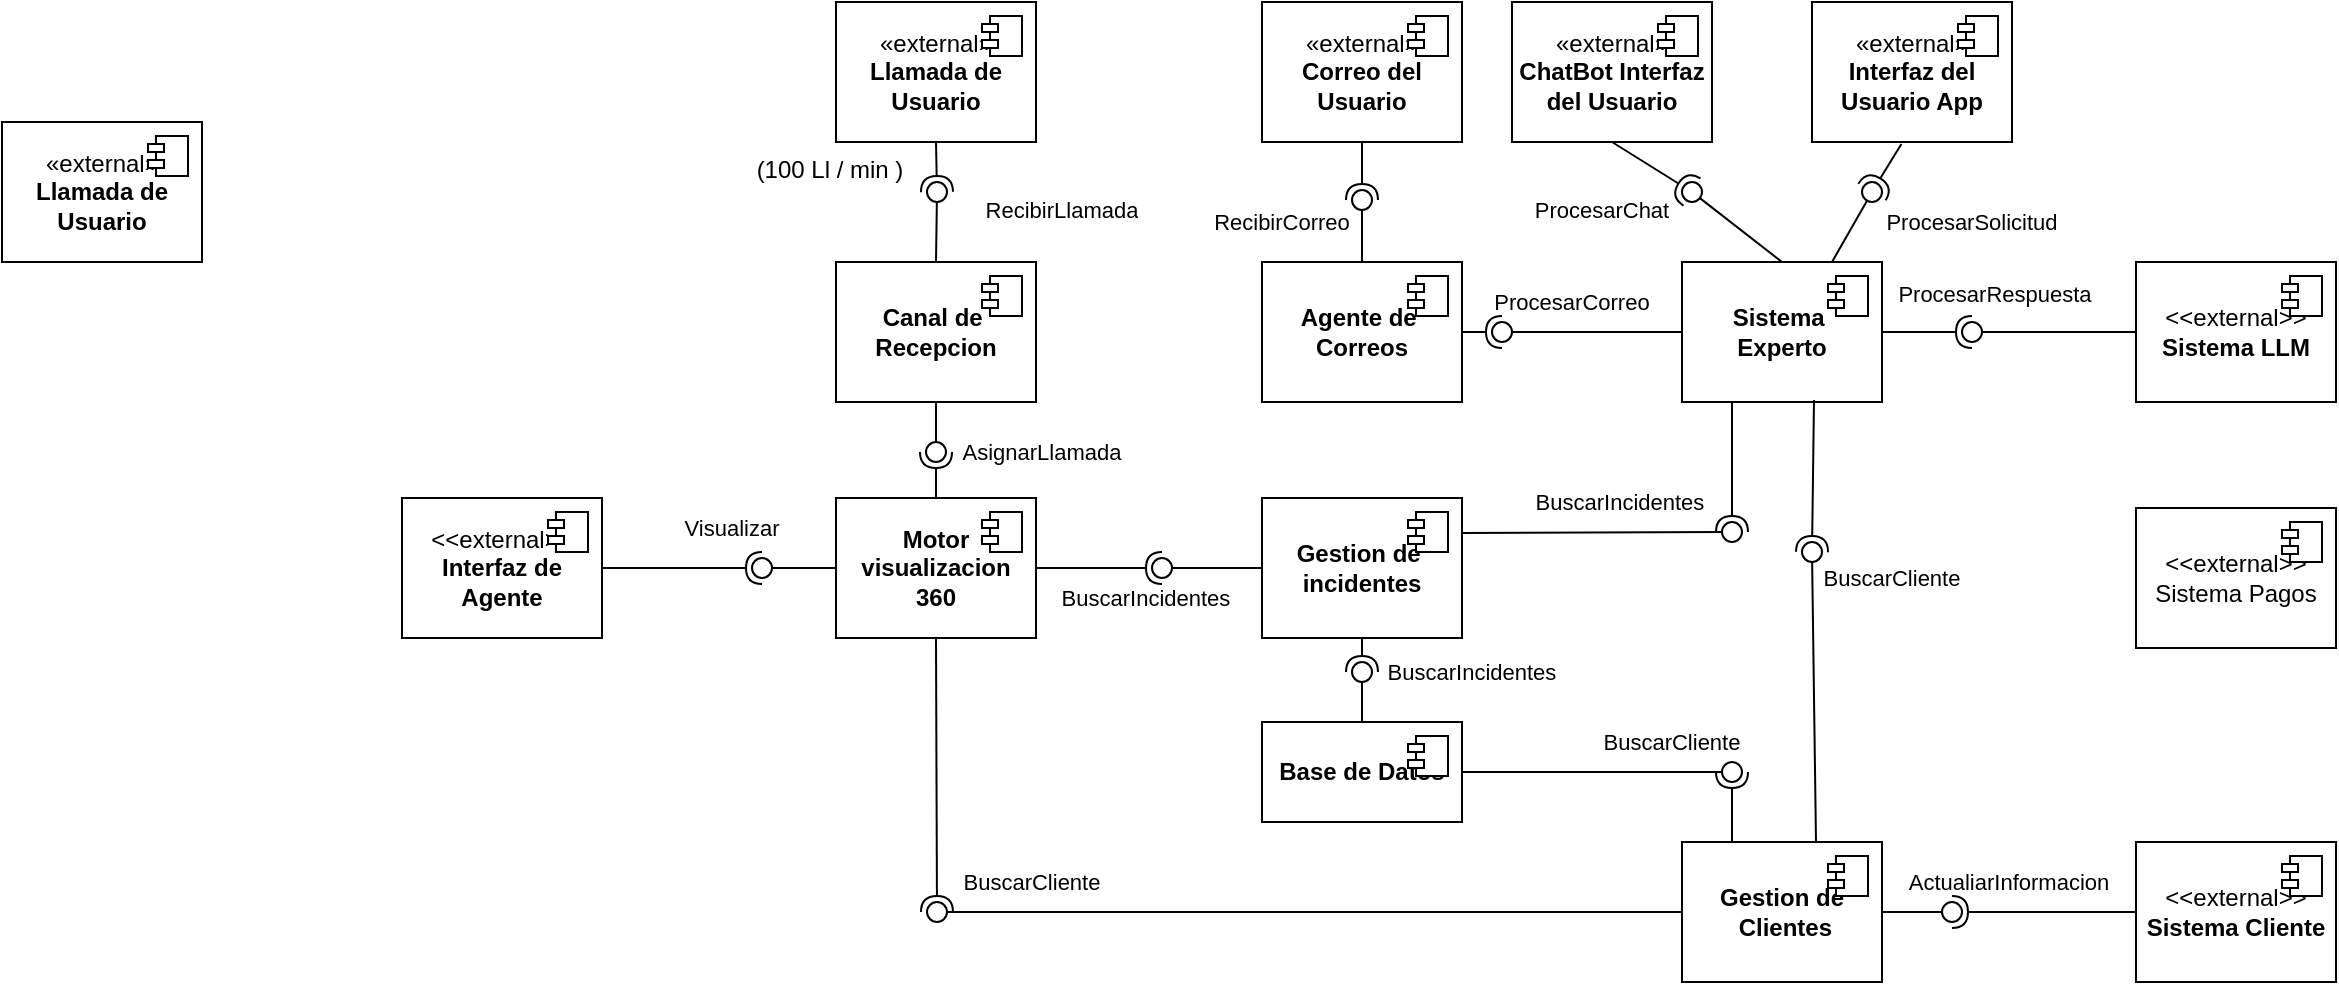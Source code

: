 <mxfile version="24.7.8">
  <diagram name="Página-1" id="badeSgl3rarpciUWfAk7">
    <mxGraphModel dx="1707" dy="452" grid="1" gridSize="10" guides="1" tooltips="1" connect="1" arrows="1" fold="1" page="1" pageScale="1" pageWidth="827" pageHeight="1169" math="0" shadow="0">
      <root>
        <mxCell id="0" />
        <mxCell id="1" parent="0" />
        <mxCell id="oYlXpJVkNZ7Khja5sfW1-6" value="" style="rounded=0;orthogonalLoop=1;jettySize=auto;html=1;endArrow=halfCircle;endFill=0;endSize=6;strokeWidth=1;sketch=0;exitX=0.5;exitY=1;exitDx=0;exitDy=0;entryX=-0.2;entryY=0.8;entryDx=0;entryDy=0;entryPerimeter=0;" parent="1" source="oYlXpJVkNZ7Khja5sfW1-13" target="oYlXpJVkNZ7Khja5sfW1-8" edge="1">
          <mxGeometry relative="1" as="geometry">
            <mxPoint x="490" y="154.99" as="sourcePoint" />
            <mxPoint x="120" y="130" as="targetPoint" />
          </mxGeometry>
        </mxCell>
        <mxCell id="oYlXpJVkNZ7Khja5sfW1-7" value="" style="rounded=0;orthogonalLoop=1;jettySize=auto;html=1;endArrow=oval;endFill=0;sketch=0;sourcePerimeterSpacing=0;targetPerimeterSpacing=0;endSize=10;exitX=0.5;exitY=0;exitDx=0;exitDy=0;" parent="1" source="oYlXpJVkNZ7Khja5sfW1-21" target="oYlXpJVkNZ7Khja5sfW1-8" edge="1">
          <mxGeometry relative="1" as="geometry">
            <mxPoint x="346" y="154.99" as="sourcePoint" />
          </mxGeometry>
        </mxCell>
        <mxCell id="oYlXpJVkNZ7Khja5sfW1-8" value="" style="ellipse;whiteSpace=wrap;html=1;align=center;aspect=fixed;fillColor=none;strokeColor=none;resizable=0;perimeter=centerPerimeter;rotatable=0;allowArrows=0;points=[];outlineConnect=1;" parent="1" vertex="1">
          <mxGeometry x="122.5" y="120" width="10" height="10" as="geometry" />
        </mxCell>
        <mxCell id="oYlXpJVkNZ7Khja5sfW1-13" value="«external»&lt;br&gt;&lt;b&gt;Llamada de Usuario&lt;/b&gt;" style="html=1;dropTarget=0;whiteSpace=wrap;" parent="1" vertex="1">
          <mxGeometry x="77" y="30" width="100" height="70" as="geometry" />
        </mxCell>
        <mxCell id="oYlXpJVkNZ7Khja5sfW1-14" value="" style="shape=module;jettyWidth=8;jettyHeight=4;" parent="oYlXpJVkNZ7Khja5sfW1-13" vertex="1">
          <mxGeometry x="1" width="20" height="20" relative="1" as="geometry">
            <mxPoint x="-27" y="7" as="offset" />
          </mxGeometry>
        </mxCell>
        <mxCell id="oYlXpJVkNZ7Khja5sfW1-15" value="«external»&lt;br&gt;&lt;b&gt;Correo del Usuario&lt;/b&gt;" style="html=1;dropTarget=0;whiteSpace=wrap;" parent="1" vertex="1">
          <mxGeometry x="290" y="30" width="100" height="70" as="geometry" />
        </mxCell>
        <mxCell id="oYlXpJVkNZ7Khja5sfW1-16" value="" style="shape=module;jettyWidth=8;jettyHeight=4;" parent="oYlXpJVkNZ7Khja5sfW1-15" vertex="1">
          <mxGeometry x="1" width="20" height="20" relative="1" as="geometry">
            <mxPoint x="-27" y="7" as="offset" />
          </mxGeometry>
        </mxCell>
        <mxCell id="oYlXpJVkNZ7Khja5sfW1-17" value="«external»&lt;br&gt;&lt;b&gt;ChatBot Interfaz del Usuario&lt;/b&gt;" style="html=1;dropTarget=0;whiteSpace=wrap;" parent="1" vertex="1">
          <mxGeometry x="415" y="30" width="100" height="70" as="geometry" />
        </mxCell>
        <mxCell id="oYlXpJVkNZ7Khja5sfW1-18" value="" style="shape=module;jettyWidth=8;jettyHeight=4;" parent="oYlXpJVkNZ7Khja5sfW1-17" vertex="1">
          <mxGeometry x="1" width="20" height="20" relative="1" as="geometry">
            <mxPoint x="-27" y="7" as="offset" />
          </mxGeometry>
        </mxCell>
        <mxCell id="oYlXpJVkNZ7Khja5sfW1-19" value="«external»&lt;br&gt;&lt;b&gt;Interfaz del Usuario App&lt;/b&gt;" style="html=1;dropTarget=0;whiteSpace=wrap;" parent="1" vertex="1">
          <mxGeometry x="565" y="30" width="100" height="70" as="geometry" />
        </mxCell>
        <mxCell id="oYlXpJVkNZ7Khja5sfW1-20" value="" style="shape=module;jettyWidth=8;jettyHeight=4;" parent="oYlXpJVkNZ7Khja5sfW1-19" vertex="1">
          <mxGeometry x="1" width="20" height="20" relative="1" as="geometry">
            <mxPoint x="-27" y="7" as="offset" />
          </mxGeometry>
        </mxCell>
        <mxCell id="oYlXpJVkNZ7Khja5sfW1-21" value="&lt;b&gt;Canal de&amp;nbsp;&lt;/b&gt;&lt;div&gt;&lt;b&gt;Recepcion&lt;/b&gt;&lt;/div&gt;" style="html=1;dropTarget=0;whiteSpace=wrap;" parent="1" vertex="1">
          <mxGeometry x="77" y="160" width="100" height="70" as="geometry" />
        </mxCell>
        <mxCell id="oYlXpJVkNZ7Khja5sfW1-22" value="" style="shape=module;jettyWidth=8;jettyHeight=4;" parent="oYlXpJVkNZ7Khja5sfW1-21" vertex="1">
          <mxGeometry x="1" width="20" height="20" relative="1" as="geometry">
            <mxPoint x="-27" y="7" as="offset" />
          </mxGeometry>
        </mxCell>
        <mxCell id="oYlXpJVkNZ7Khja5sfW1-23" value="&lt;b&gt;Base de Datos&lt;/b&gt;" style="html=1;dropTarget=0;whiteSpace=wrap;" parent="1" vertex="1">
          <mxGeometry x="290" y="390" width="100" height="50" as="geometry" />
        </mxCell>
        <mxCell id="oYlXpJVkNZ7Khja5sfW1-24" value="" style="shape=module;jettyWidth=8;jettyHeight=4;" parent="oYlXpJVkNZ7Khja5sfW1-23" vertex="1">
          <mxGeometry x="1" width="20" height="20" relative="1" as="geometry">
            <mxPoint x="-27" y="7" as="offset" />
          </mxGeometry>
        </mxCell>
        <mxCell id="oYlXpJVkNZ7Khja5sfW1-25" value="&lt;b&gt;Sistema&amp;nbsp;&lt;/b&gt;&lt;div&gt;&lt;b&gt;Experto&lt;/b&gt;&lt;/div&gt;" style="html=1;dropTarget=0;whiteSpace=wrap;" parent="1" vertex="1">
          <mxGeometry x="500" y="160" width="100" height="70" as="geometry" />
        </mxCell>
        <mxCell id="oYlXpJVkNZ7Khja5sfW1-26" value="" style="shape=module;jettyWidth=8;jettyHeight=4;" parent="oYlXpJVkNZ7Khja5sfW1-25" vertex="1">
          <mxGeometry x="1" width="20" height="20" relative="1" as="geometry">
            <mxPoint x="-27" y="7" as="offset" />
          </mxGeometry>
        </mxCell>
        <mxCell id="oYlXpJVkNZ7Khja5sfW1-27" value="&lt;b&gt;Agente de&amp;nbsp;&lt;/b&gt;&lt;div&gt;&lt;b&gt;Correos&lt;/b&gt;&lt;/div&gt;" style="html=1;dropTarget=0;whiteSpace=wrap;" parent="1" vertex="1">
          <mxGeometry x="290" y="160" width="100" height="70" as="geometry" />
        </mxCell>
        <mxCell id="oYlXpJVkNZ7Khja5sfW1-28" value="" style="shape=module;jettyWidth=8;jettyHeight=4;" parent="oYlXpJVkNZ7Khja5sfW1-27" vertex="1">
          <mxGeometry x="1" width="20" height="20" relative="1" as="geometry">
            <mxPoint x="-27" y="7" as="offset" />
          </mxGeometry>
        </mxCell>
        <mxCell id="oYlXpJVkNZ7Khja5sfW1-29" value="&lt;b&gt;Gestion de&lt;/b&gt;&lt;div&gt;&lt;b&gt;&amp;nbsp;Clientes&lt;/b&gt;&lt;/div&gt;" style="html=1;dropTarget=0;whiteSpace=wrap;" parent="1" vertex="1">
          <mxGeometry x="500" y="450" width="100" height="70" as="geometry" />
        </mxCell>
        <mxCell id="oYlXpJVkNZ7Khja5sfW1-30" value="" style="shape=module;jettyWidth=8;jettyHeight=4;" parent="oYlXpJVkNZ7Khja5sfW1-29" vertex="1">
          <mxGeometry x="1" width="20" height="20" relative="1" as="geometry">
            <mxPoint x="-27" y="7" as="offset" />
          </mxGeometry>
        </mxCell>
        <mxCell id="oYlXpJVkNZ7Khja5sfW1-32" value="" style="rounded=0;orthogonalLoop=1;jettySize=auto;html=1;endArrow=halfCircle;endFill=0;endSize=6;strokeWidth=1;sketch=0;exitX=0.5;exitY=1;exitDx=0;exitDy=0;" parent="1" source="oYlXpJVkNZ7Khja5sfW1-15" target="oYlXpJVkNZ7Khja5sfW1-34" edge="1">
          <mxGeometry relative="1" as="geometry">
            <mxPoint x="350" y="160" as="sourcePoint" />
          </mxGeometry>
        </mxCell>
        <mxCell id="oYlXpJVkNZ7Khja5sfW1-33" value="" style="rounded=0;orthogonalLoop=1;jettySize=auto;html=1;endArrow=oval;endFill=0;sketch=0;sourcePerimeterSpacing=0;targetPerimeterSpacing=0;endSize=10;exitX=0.5;exitY=0;exitDx=0;exitDy=0;" parent="1" source="oYlXpJVkNZ7Khja5sfW1-27" target="oYlXpJVkNZ7Khja5sfW1-34" edge="1">
          <mxGeometry relative="1" as="geometry">
            <mxPoint x="360" y="130" as="sourcePoint" />
          </mxGeometry>
        </mxCell>
        <mxCell id="oYlXpJVkNZ7Khja5sfW1-34" value="" style="ellipse;whiteSpace=wrap;html=1;align=center;aspect=fixed;fillColor=none;strokeColor=none;resizable=0;perimeter=centerPerimeter;rotatable=0;allowArrows=0;points=[];outlineConnect=1;" parent="1" vertex="1">
          <mxGeometry x="335" y="124" width="10" height="10" as="geometry" />
        </mxCell>
        <mxCell id="oYlXpJVkNZ7Khja5sfW1-35" value="&lt;b&gt;Motor visualizacion 360&lt;/b&gt;" style="html=1;dropTarget=0;whiteSpace=wrap;imageWidth=24;" parent="1" vertex="1">
          <mxGeometry x="77" y="278" width="100" height="70" as="geometry" />
        </mxCell>
        <mxCell id="oYlXpJVkNZ7Khja5sfW1-36" value="" style="shape=module;jettyWidth=8;jettyHeight=4;" parent="oYlXpJVkNZ7Khja5sfW1-35" vertex="1">
          <mxGeometry x="1" width="20" height="20" relative="1" as="geometry">
            <mxPoint x="-27" y="7" as="offset" />
          </mxGeometry>
        </mxCell>
        <mxCell id="oYlXpJVkNZ7Khja5sfW1-37" value="&amp;lt;&amp;lt;external&amp;gt;&amp;gt;&lt;div&gt;&lt;b&gt;Interfaz de Agente&lt;/b&gt;&lt;/div&gt;" style="html=1;dropTarget=0;whiteSpace=wrap;" parent="1" vertex="1">
          <mxGeometry x="-140" y="278" width="100" height="70" as="geometry" />
        </mxCell>
        <mxCell id="oYlXpJVkNZ7Khja5sfW1-38" value="" style="shape=module;jettyWidth=8;jettyHeight=4;" parent="oYlXpJVkNZ7Khja5sfW1-37" vertex="1">
          <mxGeometry x="1" width="20" height="20" relative="1" as="geometry">
            <mxPoint x="-27" y="7" as="offset" />
          </mxGeometry>
        </mxCell>
        <mxCell id="oYlXpJVkNZ7Khja5sfW1-39" value="&amp;lt;&amp;lt;external&amp;gt;&amp;gt;&lt;div&gt;&lt;b&gt;Sistema LLM&lt;/b&gt;&lt;/div&gt;" style="html=1;dropTarget=0;whiteSpace=wrap;" parent="1" vertex="1">
          <mxGeometry x="727" y="160" width="100" height="70" as="geometry" />
        </mxCell>
        <mxCell id="oYlXpJVkNZ7Khja5sfW1-40" value="" style="shape=module;jettyWidth=8;jettyHeight=4;" parent="oYlXpJVkNZ7Khja5sfW1-39" vertex="1">
          <mxGeometry x="1" width="20" height="20" relative="1" as="geometry">
            <mxPoint x="-27" y="7" as="offset" />
          </mxGeometry>
        </mxCell>
        <mxCell id="oYlXpJVkNZ7Khja5sfW1-41" value="&amp;lt;&amp;lt;external&amp;gt;&amp;gt;&lt;div&gt;&lt;b&gt;Sistema Cliente&lt;/b&gt;&lt;/div&gt;" style="html=1;dropTarget=0;whiteSpace=wrap;" parent="1" vertex="1">
          <mxGeometry x="727" y="450" width="100" height="70" as="geometry" />
        </mxCell>
        <mxCell id="oYlXpJVkNZ7Khja5sfW1-42" value="" style="shape=module;jettyWidth=8;jettyHeight=4;" parent="oYlXpJVkNZ7Khja5sfW1-41" vertex="1">
          <mxGeometry x="1" width="20" height="20" relative="1" as="geometry">
            <mxPoint x="-27" y="7" as="offset" />
          </mxGeometry>
        </mxCell>
        <mxCell id="oYlXpJVkNZ7Khja5sfW1-43" value="&amp;lt;&amp;lt;external&amp;gt;&amp;gt;&lt;div&gt;Sistema Pagos&lt;/div&gt;" style="html=1;dropTarget=0;whiteSpace=wrap;" parent="1" vertex="1">
          <mxGeometry x="727" y="283" width="100" height="70" as="geometry" />
        </mxCell>
        <mxCell id="oYlXpJVkNZ7Khja5sfW1-44" value="" style="shape=module;jettyWidth=8;jettyHeight=4;" parent="oYlXpJVkNZ7Khja5sfW1-43" vertex="1">
          <mxGeometry x="1" width="20" height="20" relative="1" as="geometry">
            <mxPoint x="-27" y="7" as="offset" />
          </mxGeometry>
        </mxCell>
        <mxCell id="oYlXpJVkNZ7Khja5sfW1-45" value="&lt;b&gt;Gestion de&amp;nbsp;&lt;/b&gt;&lt;div&gt;&lt;b&gt;incidentes&lt;/b&gt;&lt;/div&gt;" style="html=1;dropTarget=0;whiteSpace=wrap;" parent="1" vertex="1">
          <mxGeometry x="290" y="278" width="100" height="70" as="geometry" />
        </mxCell>
        <mxCell id="oYlXpJVkNZ7Khja5sfW1-46" value="" style="shape=module;jettyWidth=8;jettyHeight=4;" parent="oYlXpJVkNZ7Khja5sfW1-45" vertex="1">
          <mxGeometry x="1" width="20" height="20" relative="1" as="geometry">
            <mxPoint x="-27" y="7" as="offset" />
          </mxGeometry>
        </mxCell>
        <mxCell id="oYlXpJVkNZ7Khja5sfW1-47" value="" style="rounded=0;orthogonalLoop=1;jettySize=auto;html=1;endArrow=halfCircle;endFill=0;endSize=6;strokeWidth=1;sketch=0;exitX=0.5;exitY=1;exitDx=0;exitDy=0;" parent="1" source="oYlXpJVkNZ7Khja5sfW1-17" target="oYlXpJVkNZ7Khja5sfW1-49" edge="1">
          <mxGeometry relative="1" as="geometry">
            <mxPoint x="570" y="125" as="sourcePoint" />
          </mxGeometry>
        </mxCell>
        <mxCell id="oYlXpJVkNZ7Khja5sfW1-48" value="" style="rounded=0;orthogonalLoop=1;jettySize=auto;html=1;endArrow=oval;endFill=0;sketch=0;sourcePerimeterSpacing=0;targetPerimeterSpacing=0;endSize=10;exitX=0.5;exitY=0;exitDx=0;exitDy=0;" parent="1" source="oYlXpJVkNZ7Khja5sfW1-25" target="oYlXpJVkNZ7Khja5sfW1-49" edge="1">
          <mxGeometry relative="1" as="geometry">
            <mxPoint x="320" y="175" as="sourcePoint" />
          </mxGeometry>
        </mxCell>
        <mxCell id="oYlXpJVkNZ7Khja5sfW1-49" value="" style="ellipse;whiteSpace=wrap;html=1;align=center;aspect=fixed;fillColor=none;strokeColor=none;resizable=0;perimeter=centerPerimeter;rotatable=0;allowArrows=0;points=[];outlineConnect=1;" parent="1" vertex="1">
          <mxGeometry x="500" y="120" width="10" height="10" as="geometry" />
        </mxCell>
        <mxCell id="oYlXpJVkNZ7Khja5sfW1-50" value="" style="rounded=0;orthogonalLoop=1;jettySize=auto;html=1;endArrow=halfCircle;endFill=0;endSize=6;strokeWidth=1;sketch=0;exitX=0.25;exitY=1;exitDx=0;exitDy=0;" parent="1" source="oYlXpJVkNZ7Khja5sfW1-25" target="oYlXpJVkNZ7Khja5sfW1-52" edge="1">
          <mxGeometry relative="1" as="geometry">
            <mxPoint x="490" y="255" as="sourcePoint" />
          </mxGeometry>
        </mxCell>
        <mxCell id="oYlXpJVkNZ7Khja5sfW1-51" value="" style="rounded=0;orthogonalLoop=1;jettySize=auto;html=1;endArrow=oval;endFill=0;sketch=0;sourcePerimeterSpacing=0;targetPerimeterSpacing=0;endSize=10;exitX=1;exitY=0.25;exitDx=0;exitDy=0;" parent="1" source="oYlXpJVkNZ7Khja5sfW1-45" target="oYlXpJVkNZ7Khja5sfW1-52" edge="1">
          <mxGeometry relative="1" as="geometry">
            <mxPoint x="450" y="255" as="sourcePoint" />
          </mxGeometry>
        </mxCell>
        <mxCell id="oYlXpJVkNZ7Khja5sfW1-52" value="" style="ellipse;whiteSpace=wrap;html=1;align=center;aspect=fixed;fillColor=none;strokeColor=none;resizable=0;perimeter=centerPerimeter;rotatable=0;allowArrows=0;points=[];outlineConnect=1;" parent="1" vertex="1">
          <mxGeometry x="520" y="290" width="10" height="10" as="geometry" />
        </mxCell>
        <mxCell id="oYlXpJVkNZ7Khja5sfW1-53" value="" style="rounded=0;orthogonalLoop=1;jettySize=auto;html=1;endArrow=halfCircle;endFill=0;endSize=6;strokeWidth=1;sketch=0;exitX=1;exitY=0.5;exitDx=0;exitDy=0;" parent="1" source="oYlXpJVkNZ7Khja5sfW1-25" target="oYlXpJVkNZ7Khja5sfW1-55" edge="1">
          <mxGeometry relative="1" as="geometry">
            <mxPoint x="620" y="255" as="sourcePoint" />
          </mxGeometry>
        </mxCell>
        <mxCell id="oYlXpJVkNZ7Khja5sfW1-54" value="" style="rounded=0;orthogonalLoop=1;jettySize=auto;html=1;endArrow=oval;endFill=0;sketch=0;sourcePerimeterSpacing=0;targetPerimeterSpacing=0;endSize=10;exitX=0;exitY=0.5;exitDx=0;exitDy=0;" parent="1" source="oYlXpJVkNZ7Khja5sfW1-39" target="oYlXpJVkNZ7Khja5sfW1-55" edge="1">
          <mxGeometry relative="1" as="geometry">
            <mxPoint x="580" y="255" as="sourcePoint" />
          </mxGeometry>
        </mxCell>
        <mxCell id="oYlXpJVkNZ7Khja5sfW1-55" value="" style="ellipse;whiteSpace=wrap;html=1;align=center;aspect=fixed;fillColor=none;strokeColor=none;resizable=0;perimeter=centerPerimeter;rotatable=0;allowArrows=0;points=[];outlineConnect=1;" parent="1" vertex="1">
          <mxGeometry x="640" y="190" width="10" height="10" as="geometry" />
        </mxCell>
        <mxCell id="oYlXpJVkNZ7Khja5sfW1-56" value="" style="rounded=0;orthogonalLoop=1;jettySize=auto;html=1;endArrow=halfCircle;endFill=0;endSize=6;strokeWidth=1;sketch=0;exitX=1;exitY=0.5;exitDx=0;exitDy=0;" parent="1" source="oYlXpJVkNZ7Khja5sfW1-27" target="oYlXpJVkNZ7Khja5sfW1-58" edge="1">
          <mxGeometry relative="1" as="geometry">
            <mxPoint x="430" y="195" as="sourcePoint" />
          </mxGeometry>
        </mxCell>
        <mxCell id="oYlXpJVkNZ7Khja5sfW1-57" value="" style="rounded=0;orthogonalLoop=1;jettySize=auto;html=1;endArrow=oval;endFill=0;sketch=0;sourcePerimeterSpacing=0;targetPerimeterSpacing=0;endSize=10;exitX=0;exitY=0.5;exitDx=0;exitDy=0;" parent="1" source="oYlXpJVkNZ7Khja5sfW1-25" target="oYlXpJVkNZ7Khja5sfW1-58" edge="1">
          <mxGeometry relative="1" as="geometry">
            <mxPoint x="390" y="195" as="sourcePoint" />
          </mxGeometry>
        </mxCell>
        <mxCell id="oYlXpJVkNZ7Khja5sfW1-58" value="" style="ellipse;whiteSpace=wrap;html=1;align=center;aspect=fixed;fillColor=none;strokeColor=none;resizable=0;perimeter=centerPerimeter;rotatable=0;allowArrows=0;points=[];outlineConnect=1;" parent="1" vertex="1">
          <mxGeometry x="405" y="190" width="10" height="10" as="geometry" />
        </mxCell>
        <mxCell id="oYlXpJVkNZ7Khja5sfW1-60" value="" style="rounded=0;orthogonalLoop=1;jettySize=auto;html=1;endArrow=halfCircle;endFill=0;endSize=6;strokeWidth=1;sketch=0;exitX=0.447;exitY=1.014;exitDx=0;exitDy=0;exitPerimeter=0;" parent="1" source="oYlXpJVkNZ7Khja5sfW1-19" target="oYlXpJVkNZ7Khja5sfW1-62" edge="1">
          <mxGeometry relative="1" as="geometry">
            <mxPoint x="640" y="145" as="sourcePoint" />
          </mxGeometry>
        </mxCell>
        <mxCell id="oYlXpJVkNZ7Khja5sfW1-61" value="" style="rounded=0;orthogonalLoop=1;jettySize=auto;html=1;endArrow=oval;endFill=0;sketch=0;sourcePerimeterSpacing=0;targetPerimeterSpacing=0;endSize=10;exitX=0.75;exitY=0;exitDx=0;exitDy=0;" parent="1" source="oYlXpJVkNZ7Khja5sfW1-25" target="oYlXpJVkNZ7Khja5sfW1-62" edge="1">
          <mxGeometry relative="1" as="geometry">
            <mxPoint x="600" y="145" as="sourcePoint" />
          </mxGeometry>
        </mxCell>
        <mxCell id="oYlXpJVkNZ7Khja5sfW1-62" value="" style="ellipse;whiteSpace=wrap;html=1;align=center;aspect=fixed;fillColor=none;strokeColor=none;resizable=0;perimeter=centerPerimeter;rotatable=0;allowArrows=0;points=[];outlineConnect=1;" parent="1" vertex="1">
          <mxGeometry x="590" y="120" width="10" height="10" as="geometry" />
        </mxCell>
        <mxCell id="oYlXpJVkNZ7Khja5sfW1-64" value="" style="rounded=0;orthogonalLoop=1;jettySize=auto;html=1;endArrow=halfCircle;endFill=0;endSize=6;strokeWidth=1;sketch=0;exitX=0.66;exitY=0.986;exitDx=0;exitDy=0;exitPerimeter=0;" parent="1" source="oYlXpJVkNZ7Khja5sfW1-25" target="oYlXpJVkNZ7Khja5sfW1-66" edge="1">
          <mxGeometry relative="1" as="geometry">
            <mxPoint x="560" y="345" as="sourcePoint" />
          </mxGeometry>
        </mxCell>
        <mxCell id="oYlXpJVkNZ7Khja5sfW1-65" value="" style="rounded=0;orthogonalLoop=1;jettySize=auto;html=1;endArrow=oval;endFill=0;sketch=0;sourcePerimeterSpacing=0;targetPerimeterSpacing=0;endSize=10;exitX=0.67;exitY=0;exitDx=0;exitDy=0;exitPerimeter=0;" parent="1" source="oYlXpJVkNZ7Khja5sfW1-29" target="oYlXpJVkNZ7Khja5sfW1-66" edge="1">
          <mxGeometry relative="1" as="geometry">
            <mxPoint x="520" y="345" as="sourcePoint" />
          </mxGeometry>
        </mxCell>
        <mxCell id="oYlXpJVkNZ7Khja5sfW1-66" value="" style="ellipse;whiteSpace=wrap;html=1;align=center;aspect=fixed;fillColor=none;strokeColor=none;resizable=0;perimeter=centerPerimeter;rotatable=0;allowArrows=0;points=[];outlineConnect=1;" parent="1" vertex="1">
          <mxGeometry x="560" y="300" width="10" height="10" as="geometry" />
        </mxCell>
        <mxCell id="oYlXpJVkNZ7Khja5sfW1-67" value="" style="rounded=0;orthogonalLoop=1;jettySize=auto;html=1;endArrow=halfCircle;endFill=0;endSize=6;strokeWidth=1;sketch=0;exitX=0;exitY=0.5;exitDx=0;exitDy=0;" parent="1" source="oYlXpJVkNZ7Khja5sfW1-41" target="oYlXpJVkNZ7Khja5sfW1-69" edge="1">
          <mxGeometry relative="1" as="geometry">
            <mxPoint x="635" y="435" as="sourcePoint" />
          </mxGeometry>
        </mxCell>
        <mxCell id="oYlXpJVkNZ7Khja5sfW1-68" value="" style="rounded=0;orthogonalLoop=1;jettySize=auto;html=1;endArrow=oval;endFill=0;sketch=0;sourcePerimeterSpacing=0;targetPerimeterSpacing=0;endSize=10;exitX=1;exitY=0.5;exitDx=0;exitDy=0;" parent="1" source="oYlXpJVkNZ7Khja5sfW1-29" target="oYlXpJVkNZ7Khja5sfW1-69" edge="1">
          <mxGeometry relative="1" as="geometry">
            <mxPoint x="595" y="435" as="sourcePoint" />
          </mxGeometry>
        </mxCell>
        <mxCell id="oYlXpJVkNZ7Khja5sfW1-69" value="" style="ellipse;whiteSpace=wrap;html=1;align=center;aspect=fixed;fillColor=none;strokeColor=none;resizable=0;perimeter=centerPerimeter;rotatable=0;allowArrows=0;points=[];outlineConnect=1;" parent="1" vertex="1">
          <mxGeometry x="630" y="480" width="10" height="10" as="geometry" />
        </mxCell>
        <mxCell id="oYlXpJVkNZ7Khja5sfW1-70" value="" style="rounded=0;orthogonalLoop=1;jettySize=auto;html=1;endArrow=halfCircle;endFill=0;endSize=6;strokeWidth=1;sketch=0;exitX=0.5;exitY=0;exitDx=0;exitDy=0;" parent="1" source="oYlXpJVkNZ7Khja5sfW1-35" target="oYlXpJVkNZ7Khja5sfW1-72" edge="1">
          <mxGeometry relative="1" as="geometry">
            <mxPoint x="200" y="255" as="sourcePoint" />
          </mxGeometry>
        </mxCell>
        <mxCell id="oYlXpJVkNZ7Khja5sfW1-71" value="" style="rounded=0;orthogonalLoop=1;jettySize=auto;html=1;endArrow=oval;endFill=0;sketch=0;sourcePerimeterSpacing=0;targetPerimeterSpacing=0;endSize=10;exitX=0.5;exitY=1;exitDx=0;exitDy=0;" parent="1" source="oYlXpJVkNZ7Khja5sfW1-21" target="oYlXpJVkNZ7Khja5sfW1-72" edge="1">
          <mxGeometry relative="1" as="geometry">
            <mxPoint x="160" y="255" as="sourcePoint" />
          </mxGeometry>
        </mxCell>
        <mxCell id="oYlXpJVkNZ7Khja5sfW1-72" value="" style="ellipse;whiteSpace=wrap;html=1;align=center;aspect=fixed;fillColor=none;strokeColor=none;resizable=0;perimeter=centerPerimeter;rotatable=0;allowArrows=0;points=[];outlineConnect=1;" parent="1" vertex="1">
          <mxGeometry x="122" y="250" width="10" height="10" as="geometry" />
        </mxCell>
        <mxCell id="oYlXpJVkNZ7Khja5sfW1-73" value="" style="rounded=0;orthogonalLoop=1;jettySize=auto;html=1;endArrow=halfCircle;endFill=0;endSize=6;strokeWidth=1;sketch=0;exitX=1;exitY=0.5;exitDx=0;exitDy=0;" parent="1" source="oYlXpJVkNZ7Khja5sfW1-37" target="oYlXpJVkNZ7Khja5sfW1-75" edge="1">
          <mxGeometry relative="1" as="geometry">
            <mxPoint x="60" y="315" as="sourcePoint" />
          </mxGeometry>
        </mxCell>
        <mxCell id="oYlXpJVkNZ7Khja5sfW1-74" value="" style="rounded=0;orthogonalLoop=1;jettySize=auto;html=1;endArrow=oval;endFill=0;sketch=0;sourcePerimeterSpacing=0;targetPerimeterSpacing=0;endSize=10;exitX=0;exitY=0.5;exitDx=0;exitDy=0;" parent="1" source="oYlXpJVkNZ7Khja5sfW1-35" target="oYlXpJVkNZ7Khja5sfW1-75" edge="1">
          <mxGeometry relative="1" as="geometry">
            <mxPoint x="60" y="290" as="sourcePoint" />
          </mxGeometry>
        </mxCell>
        <mxCell id="oYlXpJVkNZ7Khja5sfW1-75" value="" style="ellipse;whiteSpace=wrap;html=1;align=center;aspect=fixed;fillColor=none;strokeColor=none;resizable=0;perimeter=centerPerimeter;rotatable=0;allowArrows=0;points=[];outlineConnect=1;" parent="1" vertex="1">
          <mxGeometry x="35" y="308" width="10" height="10" as="geometry" />
        </mxCell>
        <mxCell id="oYlXpJVkNZ7Khja5sfW1-76" value="" style="rounded=0;orthogonalLoop=1;jettySize=auto;html=1;endArrow=halfCircle;endFill=0;endSize=6;strokeWidth=1;sketch=0;exitX=1;exitY=0.5;exitDx=0;exitDy=0;" parent="1" source="oYlXpJVkNZ7Khja5sfW1-35" target="oYlXpJVkNZ7Khja5sfW1-78" edge="1">
          <mxGeometry relative="1" as="geometry">
            <mxPoint x="190" y="350" as="sourcePoint" />
          </mxGeometry>
        </mxCell>
        <mxCell id="oYlXpJVkNZ7Khja5sfW1-77" value="" style="rounded=0;orthogonalLoop=1;jettySize=auto;html=1;endArrow=oval;endFill=0;sketch=0;sourcePerimeterSpacing=0;targetPerimeterSpacing=0;endSize=10;exitX=0;exitY=0.5;exitDx=0;exitDy=0;" parent="1" source="oYlXpJVkNZ7Khja5sfW1-45" target="oYlXpJVkNZ7Khja5sfW1-78" edge="1">
          <mxGeometry relative="1" as="geometry">
            <mxPoint x="220" y="315" as="sourcePoint" />
          </mxGeometry>
        </mxCell>
        <mxCell id="oYlXpJVkNZ7Khja5sfW1-78" value="" style="ellipse;whiteSpace=wrap;html=1;align=center;aspect=fixed;fillColor=none;strokeColor=none;resizable=0;perimeter=centerPerimeter;rotatable=0;allowArrows=0;points=[];outlineConnect=1;" parent="1" vertex="1">
          <mxGeometry x="235" y="308" width="10" height="10" as="geometry" />
        </mxCell>
        <mxCell id="oYlXpJVkNZ7Khja5sfW1-79" value="" style="rounded=0;orthogonalLoop=1;jettySize=auto;html=1;endArrow=halfCircle;endFill=0;endSize=6;strokeWidth=1;sketch=0;exitX=0.5;exitY=1;exitDx=0;exitDy=0;" parent="1" source="oYlXpJVkNZ7Khja5sfW1-35" target="oYlXpJVkNZ7Khja5sfW1-81" edge="1">
          <mxGeometry relative="1" as="geometry">
            <mxPoint x="120" y="360" as="sourcePoint" />
          </mxGeometry>
        </mxCell>
        <mxCell id="oYlXpJVkNZ7Khja5sfW1-80" value="" style="rounded=0;orthogonalLoop=1;jettySize=auto;html=1;endArrow=oval;endFill=0;sketch=0;sourcePerimeterSpacing=0;targetPerimeterSpacing=0;endSize=10;exitX=0;exitY=0.5;exitDx=0;exitDy=0;" parent="1" source="oYlXpJVkNZ7Khja5sfW1-29" target="oYlXpJVkNZ7Khja5sfW1-81" edge="1">
          <mxGeometry relative="1" as="geometry">
            <mxPoint x="320" y="375" as="sourcePoint" />
          </mxGeometry>
        </mxCell>
        <mxCell id="oYlXpJVkNZ7Khja5sfW1-81" value="" style="ellipse;whiteSpace=wrap;html=1;align=center;aspect=fixed;fillColor=none;strokeColor=none;resizable=0;perimeter=centerPerimeter;rotatable=0;allowArrows=0;points=[];outlineConnect=1;" parent="1" vertex="1">
          <mxGeometry x="122.5" y="480" width="10" height="10" as="geometry" />
        </mxCell>
        <mxCell id="oYlXpJVkNZ7Khja5sfW1-82" value="" style="rounded=0;orthogonalLoop=1;jettySize=auto;html=1;endArrow=halfCircle;endFill=0;endSize=6;strokeWidth=1;sketch=0;exitX=0.5;exitY=1;exitDx=0;exitDy=0;" parent="1" source="oYlXpJVkNZ7Khja5sfW1-45" target="oYlXpJVkNZ7Khja5sfW1-84" edge="1">
          <mxGeometry relative="1" as="geometry">
            <mxPoint x="360" y="375" as="sourcePoint" />
          </mxGeometry>
        </mxCell>
        <mxCell id="oYlXpJVkNZ7Khja5sfW1-83" value="" style="rounded=0;orthogonalLoop=1;jettySize=auto;html=1;endArrow=oval;endFill=0;sketch=0;sourcePerimeterSpacing=0;targetPerimeterSpacing=0;endSize=10;exitX=0.5;exitY=0;exitDx=0;exitDy=0;" parent="1" source="oYlXpJVkNZ7Khja5sfW1-23" target="oYlXpJVkNZ7Khja5sfW1-84" edge="1">
          <mxGeometry relative="1" as="geometry">
            <mxPoint x="320" y="375" as="sourcePoint" />
          </mxGeometry>
        </mxCell>
        <mxCell id="oYlXpJVkNZ7Khja5sfW1-84" value="" style="ellipse;whiteSpace=wrap;html=1;align=center;aspect=fixed;fillColor=none;strokeColor=none;resizable=0;perimeter=centerPerimeter;rotatable=0;allowArrows=0;points=[];outlineConnect=1;" parent="1" vertex="1">
          <mxGeometry x="335" y="360" width="10" height="10" as="geometry" />
        </mxCell>
        <mxCell id="oYlXpJVkNZ7Khja5sfW1-86" value="" style="rounded=0;orthogonalLoop=1;jettySize=auto;html=1;endArrow=halfCircle;endFill=0;endSize=6;strokeWidth=1;sketch=0;exitX=0.25;exitY=0;exitDx=0;exitDy=0;" parent="1" source="oYlXpJVkNZ7Khja5sfW1-29" target="oYlXpJVkNZ7Khja5sfW1-88" edge="1">
          <mxGeometry relative="1" as="geometry">
            <mxPoint x="480" y="415" as="sourcePoint" />
          </mxGeometry>
        </mxCell>
        <mxCell id="oYlXpJVkNZ7Khja5sfW1-87" value="" style="rounded=0;orthogonalLoop=1;jettySize=auto;html=1;endArrow=oval;endFill=0;sketch=0;sourcePerimeterSpacing=0;targetPerimeterSpacing=0;endSize=10;exitX=1;exitY=0.5;exitDx=0;exitDy=0;" parent="1" source="oYlXpJVkNZ7Khja5sfW1-23" target="oYlXpJVkNZ7Khja5sfW1-88" edge="1">
          <mxGeometry relative="1" as="geometry">
            <mxPoint x="440" y="415" as="sourcePoint" />
          </mxGeometry>
        </mxCell>
        <mxCell id="oYlXpJVkNZ7Khja5sfW1-88" value="" style="ellipse;whiteSpace=wrap;html=1;align=center;aspect=fixed;fillColor=none;strokeColor=none;resizable=0;perimeter=centerPerimeter;rotatable=0;allowArrows=0;points=[];outlineConnect=1;" parent="1" vertex="1">
          <mxGeometry x="520" y="410" width="10" height="10" as="geometry" />
        </mxCell>
        <UserObject label="(100 Ll / min&lt;span style=&quot;background-color: initial;&quot;&gt;&amp;nbsp;)&lt;/span&gt;" placeholders="1" name="Variable" id="oYlXpJVkNZ7Khja5sfW1-90">
          <mxCell style="text;html=1;strokeColor=none;fillColor=none;align=center;verticalAlign=middle;whiteSpace=wrap;overflow=hidden;" parent="1" vertex="1">
            <mxGeometry x="34" y="104" width="80" height="20" as="geometry" />
          </mxCell>
        </UserObject>
        <UserObject label="RecibirLlamada" placeholders="1" name="Variable" id="oYlXpJVkNZ7Khja5sfW1-91">
          <mxCell style="text;html=1;strokeColor=none;fillColor=none;align=center;verticalAlign=middle;whiteSpace=wrap;overflow=hidden;fontSize=11;" parent="1" vertex="1">
            <mxGeometry x="135" y="124" width="110" height="20" as="geometry" />
          </mxCell>
        </UserObject>
        <UserObject label="AsignarLlamada" placeholders="1" name="Variable" id="oYlXpJVkNZ7Khja5sfW1-92">
          <mxCell style="text;html=1;strokeColor=none;fillColor=none;align=center;verticalAlign=middle;whiteSpace=wrap;overflow=hidden;fontSize=11;" parent="1" vertex="1">
            <mxGeometry x="125" y="245" width="110" height="20" as="geometry" />
          </mxCell>
        </UserObject>
        <UserObject label="BuscarIncidentes" placeholders="1" name="Variable" id="oYlXpJVkNZ7Khja5sfW1-94">
          <mxCell style="text;html=1;strokeColor=none;fillColor=none;align=center;verticalAlign=middle;whiteSpace=wrap;overflow=hidden;fontSize=11;" parent="1" vertex="1">
            <mxGeometry x="177" y="318" width="110" height="20" as="geometry" />
          </mxCell>
        </UserObject>
        <UserObject label="BuscarIncidentes" placeholders="1" name="Variable" id="oYlXpJVkNZ7Khja5sfW1-95">
          <mxCell style="text;html=1;strokeColor=none;fillColor=none;align=center;verticalAlign=middle;whiteSpace=wrap;overflow=hidden;fontSize=11;" parent="1" vertex="1">
            <mxGeometry x="340" y="355" width="110" height="20" as="geometry" />
          </mxCell>
        </UserObject>
        <UserObject label="BuscarCliente" placeholders="1" name="Variable" id="oYlXpJVkNZ7Khja5sfW1-96">
          <mxCell style="text;html=1;strokeColor=none;fillColor=none;align=center;verticalAlign=middle;whiteSpace=wrap;overflow=hidden;fontSize=11;" parent="1" vertex="1">
            <mxGeometry x="440" y="390" width="110" height="20" as="geometry" />
          </mxCell>
        </UserObject>
        <UserObject label="BuscarCliente" placeholders="1" name="Variable" id="oYlXpJVkNZ7Khja5sfW1-97">
          <mxCell style="text;html=1;strokeColor=none;fillColor=none;align=center;verticalAlign=middle;whiteSpace=wrap;overflow=hidden;fontSize=11;" parent="1" vertex="1">
            <mxGeometry x="550" y="308" width="110" height="20" as="geometry" />
          </mxCell>
        </UserObject>
        <UserObject label="BuscarIncidentes" placeholders="1" name="Variable" id="oYlXpJVkNZ7Khja5sfW1-98">
          <mxCell style="text;html=1;strokeColor=none;fillColor=none;align=center;verticalAlign=middle;whiteSpace=wrap;overflow=hidden;fontSize=11;" parent="1" vertex="1">
            <mxGeometry x="414" y="270" width="110" height="20" as="geometry" />
          </mxCell>
        </UserObject>
        <UserObject label="ProcesarCorreo" placeholders="1" name="Variable" id="oYlXpJVkNZ7Khja5sfW1-99">
          <mxCell style="text;html=1;strokeColor=none;fillColor=none;align=center;verticalAlign=middle;whiteSpace=wrap;overflow=hidden;fontSize=11;" parent="1" vertex="1">
            <mxGeometry x="390" y="170" width="110" height="20" as="geometry" />
          </mxCell>
        </UserObject>
        <UserObject label="ProcesarChat" placeholders="1" name="Variable" id="oYlXpJVkNZ7Khja5sfW1-100">
          <mxCell style="text;html=1;strokeColor=none;fillColor=none;align=center;verticalAlign=middle;whiteSpace=wrap;overflow=hidden;fontSize=11;" parent="1" vertex="1">
            <mxGeometry x="405" y="124" width="110" height="20" as="geometry" />
          </mxCell>
        </UserObject>
        <UserObject label="ProcesarSolicitud" placeholders="1" name="Variable" id="oYlXpJVkNZ7Khja5sfW1-101">
          <mxCell style="text;html=1;strokeColor=none;fillColor=none;align=center;verticalAlign=middle;whiteSpace=wrap;overflow=hidden;fontSize=11;" parent="1" vertex="1">
            <mxGeometry x="590" y="130" width="110" height="20" as="geometry" />
          </mxCell>
        </UserObject>
        <UserObject label="ProcesarRespuesta" placeholders="1" name="Variable" id="oYlXpJVkNZ7Khja5sfW1-102">
          <mxCell style="text;html=1;strokeColor=none;fillColor=none;align=center;verticalAlign=middle;whiteSpace=wrap;overflow=hidden;fontSize=11;" parent="1" vertex="1">
            <mxGeometry x="593" y="166" width="127" height="20" as="geometry" />
          </mxCell>
        </UserObject>
        <UserObject label="RecibirCorreo" placeholders="1" name="Variable" id="oYlXpJVkNZ7Khja5sfW1-103">
          <mxCell style="text;html=1;strokeColor=none;fillColor=none;align=center;verticalAlign=middle;whiteSpace=wrap;overflow=hidden;fontSize=11;" parent="1" vertex="1">
            <mxGeometry x="245" y="130" width="110" height="20" as="geometry" />
          </mxCell>
        </UserObject>
        <UserObject label="BuscarCliente" placeholders="1" name="Variable" id="oYlXpJVkNZ7Khja5sfW1-104">
          <mxCell style="text;html=1;strokeColor=none;fillColor=none;align=center;verticalAlign=middle;whiteSpace=wrap;overflow=hidden;fontSize=11;" parent="1" vertex="1">
            <mxGeometry x="120" y="460" width="110" height="20" as="geometry" />
          </mxCell>
        </UserObject>
        <UserObject label="Visualizar" placeholders="1" name="Variable" id="oYlXpJVkNZ7Khja5sfW1-106">
          <mxCell style="text;html=1;strokeColor=none;fillColor=none;align=center;verticalAlign=middle;whiteSpace=wrap;overflow=hidden;fontSize=11;" parent="1" vertex="1">
            <mxGeometry x="-30" y="283" width="110" height="20" as="geometry" />
          </mxCell>
        </UserObject>
        <UserObject label="ActualiarInformacion" placeholders="1" name="Variable" id="oYlXpJVkNZ7Khja5sfW1-107">
          <mxCell style="text;html=1;strokeColor=none;fillColor=none;align=center;verticalAlign=middle;whiteSpace=wrap;overflow=hidden;fontSize=11;" parent="1" vertex="1">
            <mxGeometry x="600" y="460" width="127" height="20" as="geometry" />
          </mxCell>
        </UserObject>
        <mxCell id="HA8lRN_CpnAWPjpNm-tm-1" value="«external»&lt;br&gt;&lt;b&gt;Llamada de Usuario&lt;/b&gt;" style="html=1;dropTarget=0;whiteSpace=wrap;" vertex="1" parent="1">
          <mxGeometry x="-340" y="90" width="100" height="70" as="geometry" />
        </mxCell>
        <mxCell id="HA8lRN_CpnAWPjpNm-tm-2" value="" style="shape=module;jettyWidth=8;jettyHeight=4;" vertex="1" parent="HA8lRN_CpnAWPjpNm-tm-1">
          <mxGeometry x="1" width="20" height="20" relative="1" as="geometry">
            <mxPoint x="-27" y="7" as="offset" />
          </mxGeometry>
        </mxCell>
      </root>
    </mxGraphModel>
  </diagram>
</mxfile>
